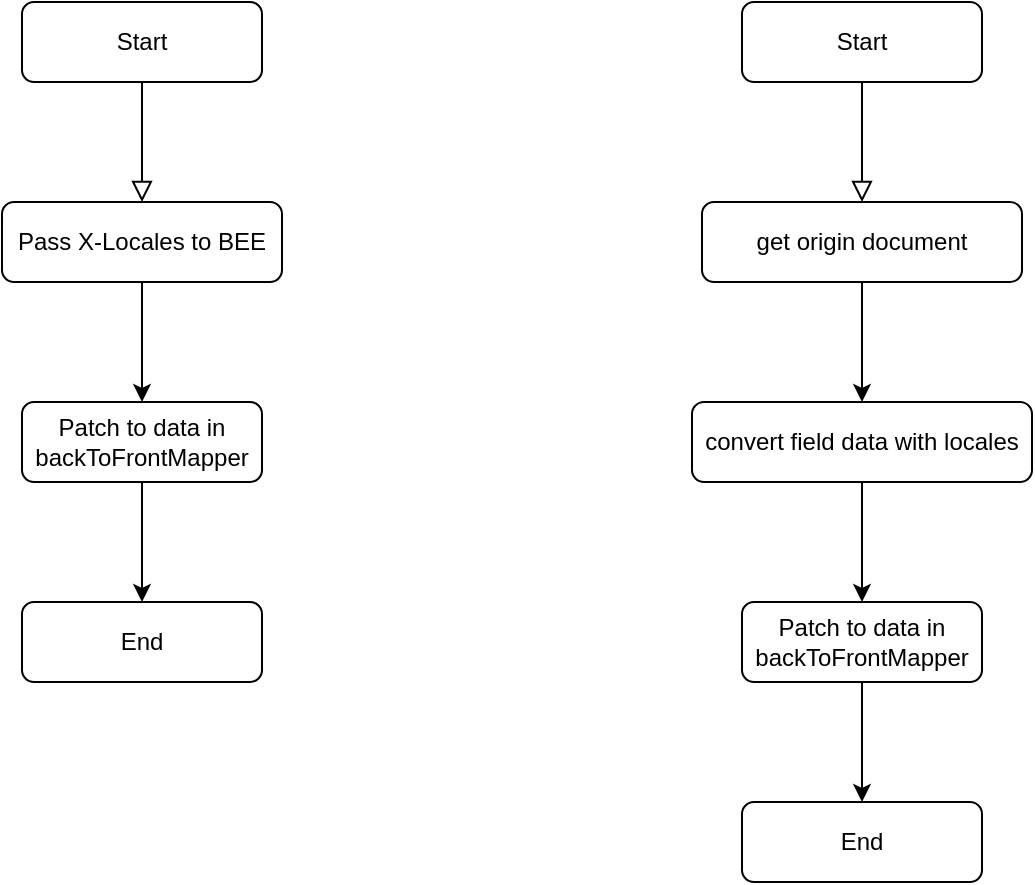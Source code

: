 <mxfile version="28.2.5">
  <diagram id="C5RBs43oDa-KdzZeNtuy" name="Page-1">
    <mxGraphModel dx="1234" dy="708" grid="1" gridSize="10" guides="1" tooltips="1" connect="1" arrows="1" fold="1" page="1" pageScale="1" pageWidth="827" pageHeight="1169" math="0" shadow="0">
      <root>
        <mxCell id="WIyWlLk6GJQsqaUBKTNV-0" />
        <mxCell id="WIyWlLk6GJQsqaUBKTNV-1" parent="WIyWlLk6GJQsqaUBKTNV-0" />
        <mxCell id="WIyWlLk6GJQsqaUBKTNV-2" value="" style="rounded=0;html=1;jettySize=auto;orthogonalLoop=1;fontSize=11;endArrow=block;endFill=0;endSize=8;strokeWidth=1;shadow=0;labelBackgroundColor=none;edgeStyle=orthogonalEdgeStyle;" parent="WIyWlLk6GJQsqaUBKTNV-1" source="WIyWlLk6GJQsqaUBKTNV-3" target="WIyWlLk6GJQsqaUBKTNV-7" edge="1">
          <mxGeometry relative="1" as="geometry">
            <mxPoint x="220" y="170" as="targetPoint" />
            <Array as="points" />
          </mxGeometry>
        </mxCell>
        <mxCell id="WIyWlLk6GJQsqaUBKTNV-3" value="Start" style="rounded=1;whiteSpace=wrap;html=1;fontSize=12;glass=0;strokeWidth=1;shadow=0;" parent="WIyWlLk6GJQsqaUBKTNV-1" vertex="1">
          <mxGeometry x="160" y="80" width="120" height="40" as="geometry" />
        </mxCell>
        <mxCell id="LxIwgNggHM6nwmTSBy8e-1" value="" style="edgeStyle=orthogonalEdgeStyle;rounded=0;orthogonalLoop=1;jettySize=auto;html=1;" edge="1" parent="WIyWlLk6GJQsqaUBKTNV-1" source="WIyWlLk6GJQsqaUBKTNV-7" target="LxIwgNggHM6nwmTSBy8e-0">
          <mxGeometry relative="1" as="geometry" />
        </mxCell>
        <mxCell id="WIyWlLk6GJQsqaUBKTNV-7" value="Pass X-Locales to BEE" style="rounded=1;whiteSpace=wrap;html=1;fontSize=12;glass=0;strokeWidth=1;shadow=0;" parent="WIyWlLk6GJQsqaUBKTNV-1" vertex="1">
          <mxGeometry x="150" y="180" width="140" height="40" as="geometry" />
        </mxCell>
        <mxCell id="WIyWlLk6GJQsqaUBKTNV-11" value="End" style="rounded=1;whiteSpace=wrap;html=1;fontSize=12;glass=0;strokeWidth=1;shadow=0;" parent="WIyWlLk6GJQsqaUBKTNV-1" vertex="1">
          <mxGeometry x="160" y="380" width="120" height="40" as="geometry" />
        </mxCell>
        <mxCell id="LxIwgNggHM6nwmTSBy8e-2" value="" style="edgeStyle=orthogonalEdgeStyle;rounded=0;orthogonalLoop=1;jettySize=auto;html=1;" edge="1" parent="WIyWlLk6GJQsqaUBKTNV-1" source="LxIwgNggHM6nwmTSBy8e-0" target="WIyWlLk6GJQsqaUBKTNV-11">
          <mxGeometry relative="1" as="geometry" />
        </mxCell>
        <mxCell id="LxIwgNggHM6nwmTSBy8e-0" value="Patch to data in backToFrontMapper" style="rounded=1;whiteSpace=wrap;html=1;fontSize=12;glass=0;strokeWidth=1;shadow=0;" vertex="1" parent="WIyWlLk6GJQsqaUBKTNV-1">
          <mxGeometry x="160" y="280" width="120" height="40" as="geometry" />
        </mxCell>
        <mxCell id="LxIwgNggHM6nwmTSBy8e-3" value="" style="rounded=0;html=1;jettySize=auto;orthogonalLoop=1;fontSize=11;endArrow=block;endFill=0;endSize=8;strokeWidth=1;shadow=0;labelBackgroundColor=none;edgeStyle=orthogonalEdgeStyle;" edge="1" parent="WIyWlLk6GJQsqaUBKTNV-1" source="LxIwgNggHM6nwmTSBy8e-4" target="LxIwgNggHM6nwmTSBy8e-6">
          <mxGeometry relative="1" as="geometry">
            <mxPoint x="580" y="170" as="targetPoint" />
            <Array as="points" />
          </mxGeometry>
        </mxCell>
        <mxCell id="LxIwgNggHM6nwmTSBy8e-4" value="Start" style="rounded=1;whiteSpace=wrap;html=1;fontSize=12;glass=0;strokeWidth=1;shadow=0;" vertex="1" parent="WIyWlLk6GJQsqaUBKTNV-1">
          <mxGeometry x="520" y="80" width="120" height="40" as="geometry" />
        </mxCell>
        <mxCell id="LxIwgNggHM6nwmTSBy8e-5" value="" style="edgeStyle=orthogonalEdgeStyle;rounded=0;orthogonalLoop=1;jettySize=auto;html=1;exitX=0.5;exitY=1;exitDx=0;exitDy=0;" edge="1" parent="WIyWlLk6GJQsqaUBKTNV-1" source="LxIwgNggHM6nwmTSBy8e-10" target="LxIwgNggHM6nwmTSBy8e-9">
          <mxGeometry relative="1" as="geometry">
            <mxPoint x="580" y="350" as="sourcePoint" />
          </mxGeometry>
        </mxCell>
        <mxCell id="LxIwgNggHM6nwmTSBy8e-11" value="" style="edgeStyle=orthogonalEdgeStyle;rounded=0;orthogonalLoop=1;jettySize=auto;html=1;" edge="1" parent="WIyWlLk6GJQsqaUBKTNV-1" source="LxIwgNggHM6nwmTSBy8e-6" target="LxIwgNggHM6nwmTSBy8e-10">
          <mxGeometry relative="1" as="geometry" />
        </mxCell>
        <mxCell id="LxIwgNggHM6nwmTSBy8e-6" value="get origin document" style="rounded=1;whiteSpace=wrap;html=1;fontSize=12;glass=0;strokeWidth=1;shadow=0;" vertex="1" parent="WIyWlLk6GJQsqaUBKTNV-1">
          <mxGeometry x="500" y="180" width="160" height="40" as="geometry" />
        </mxCell>
        <mxCell id="LxIwgNggHM6nwmTSBy8e-7" value="End" style="rounded=1;whiteSpace=wrap;html=1;fontSize=12;glass=0;strokeWidth=1;shadow=0;" vertex="1" parent="WIyWlLk6GJQsqaUBKTNV-1">
          <mxGeometry x="520" y="480" width="120" height="40" as="geometry" />
        </mxCell>
        <mxCell id="LxIwgNggHM6nwmTSBy8e-8" value="" style="edgeStyle=orthogonalEdgeStyle;rounded=0;orthogonalLoop=1;jettySize=auto;html=1;" edge="1" parent="WIyWlLk6GJQsqaUBKTNV-1" source="LxIwgNggHM6nwmTSBy8e-9" target="LxIwgNggHM6nwmTSBy8e-7">
          <mxGeometry relative="1" as="geometry" />
        </mxCell>
        <mxCell id="LxIwgNggHM6nwmTSBy8e-9" value="Patch to data in backToFrontMapper" style="rounded=1;whiteSpace=wrap;html=1;fontSize=12;glass=0;strokeWidth=1;shadow=0;" vertex="1" parent="WIyWlLk6GJQsqaUBKTNV-1">
          <mxGeometry x="520" y="380" width="120" height="40" as="geometry" />
        </mxCell>
        <mxCell id="LxIwgNggHM6nwmTSBy8e-10" value="convert field data with locales" style="rounded=1;whiteSpace=wrap;html=1;fontSize=12;glass=0;strokeWidth=1;shadow=0;" vertex="1" parent="WIyWlLk6GJQsqaUBKTNV-1">
          <mxGeometry x="495" y="280" width="170" height="40" as="geometry" />
        </mxCell>
      </root>
    </mxGraphModel>
  </diagram>
</mxfile>
